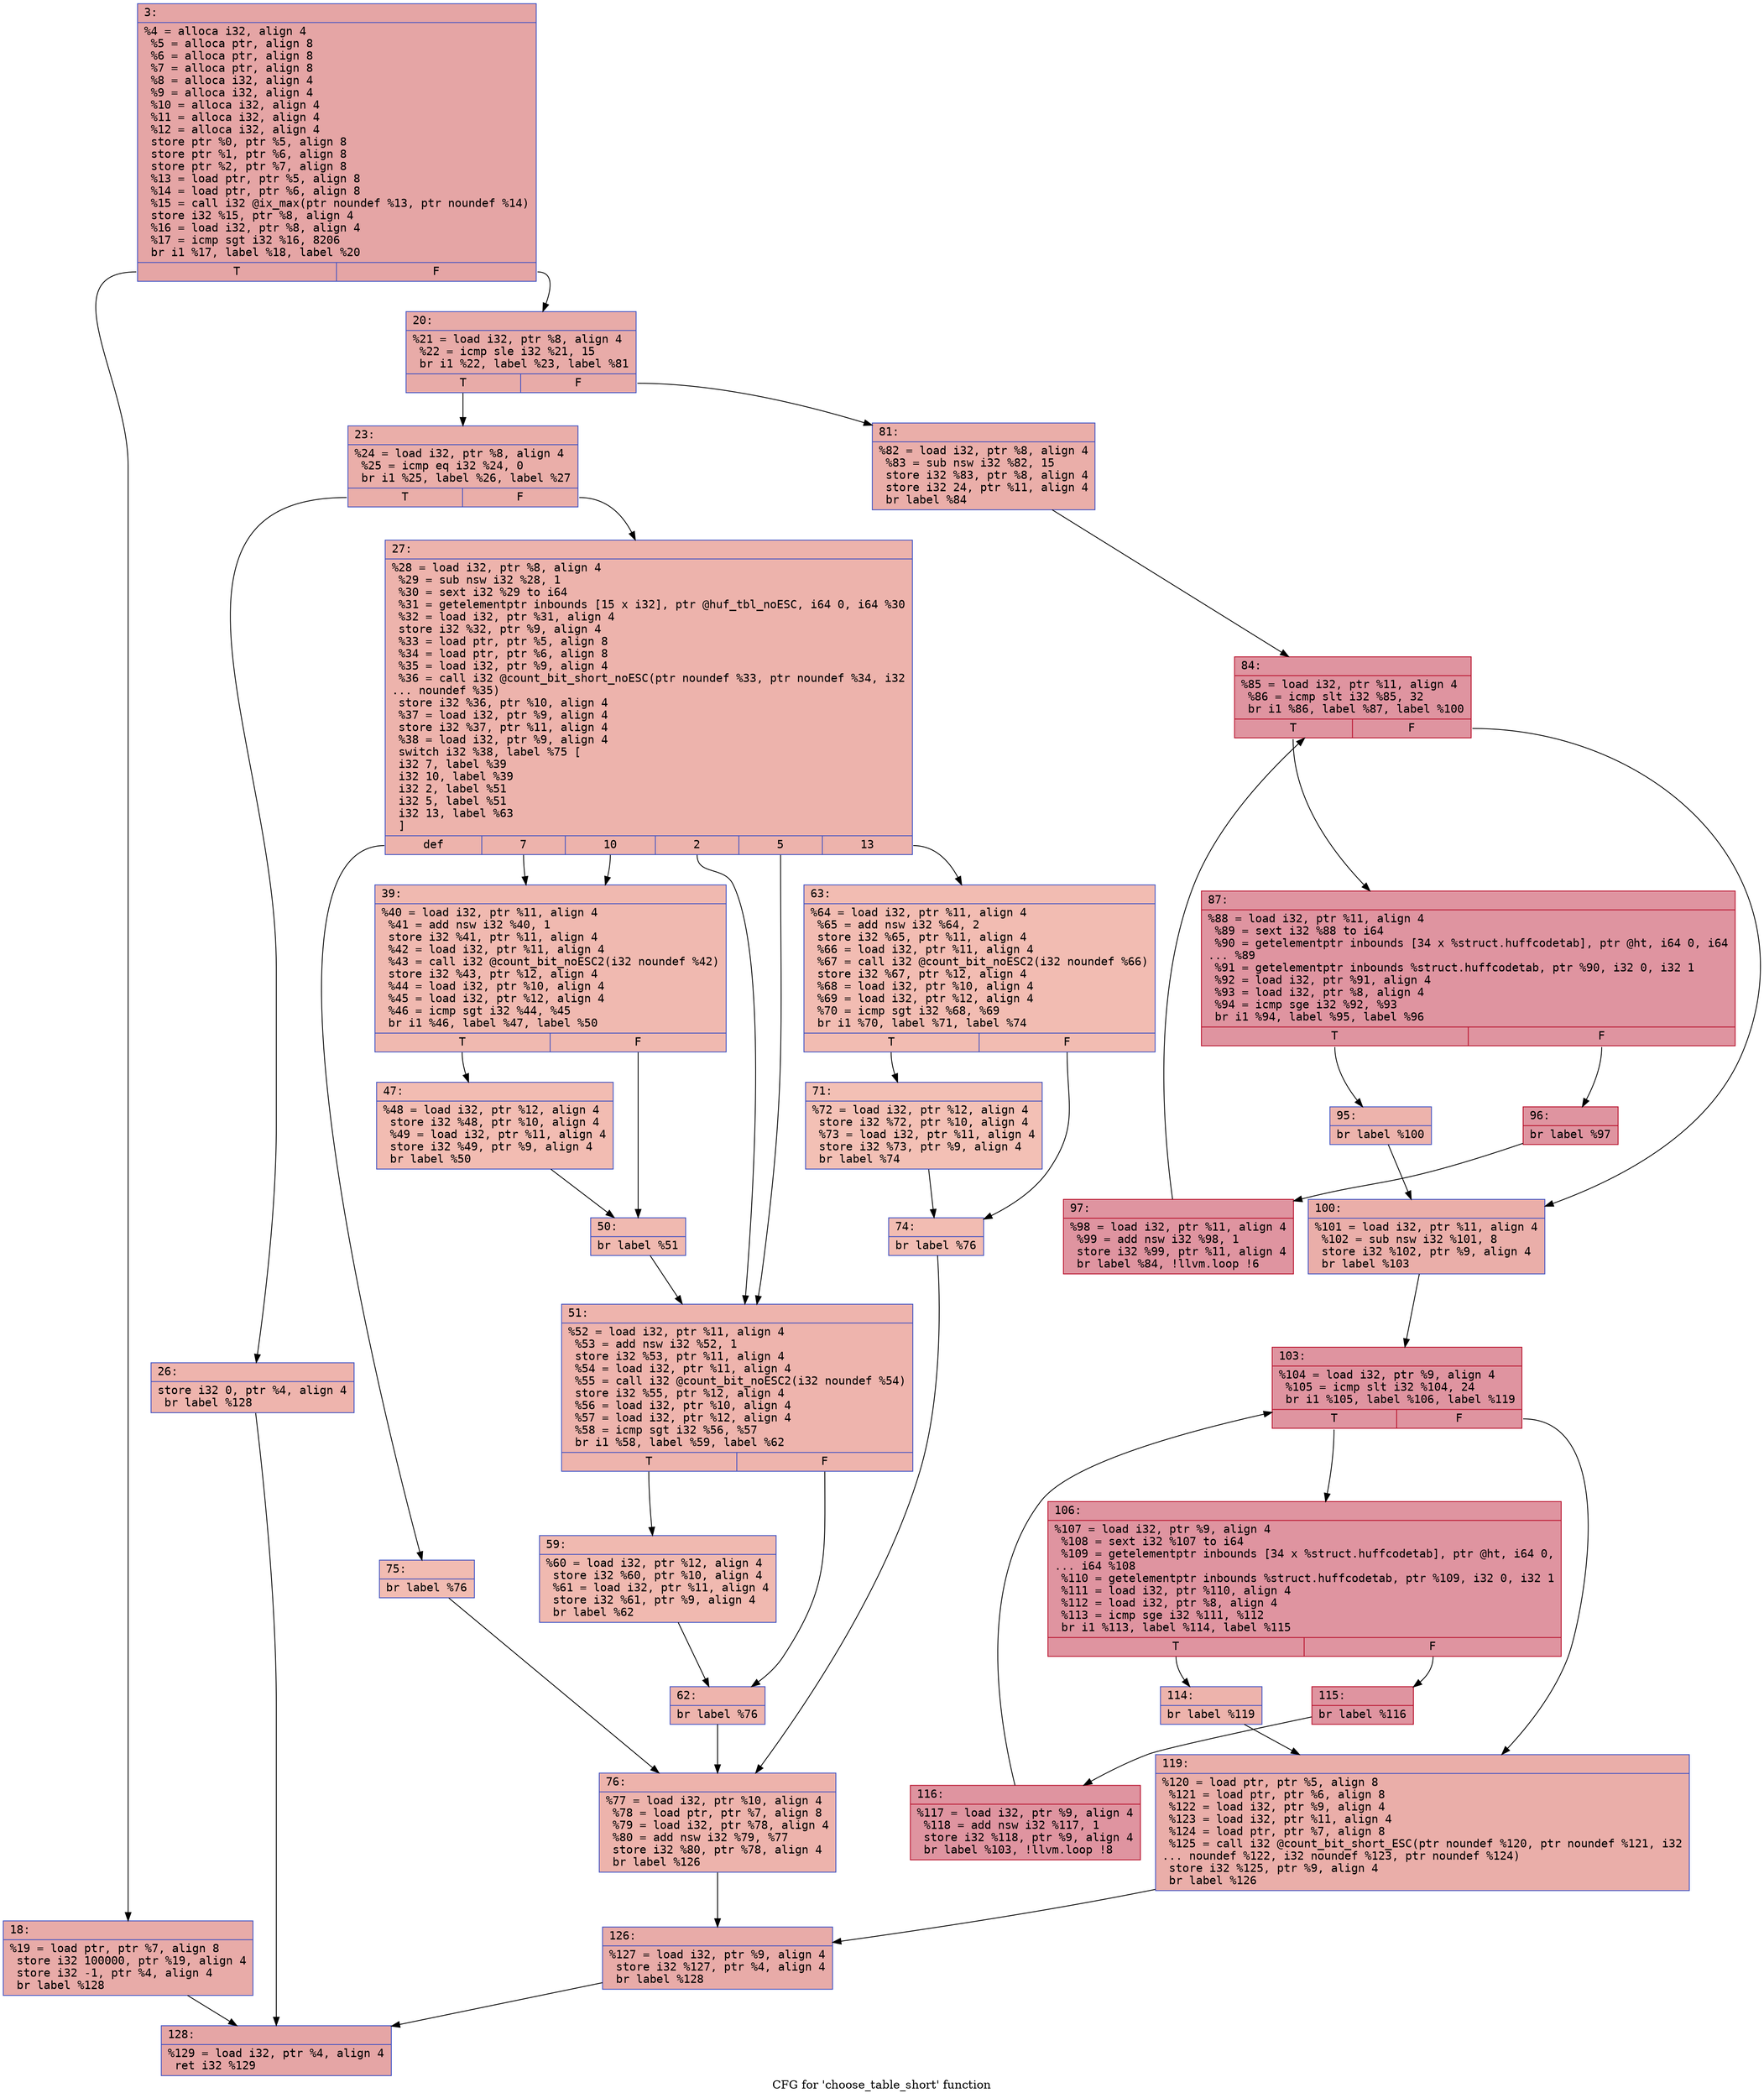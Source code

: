 digraph "CFG for 'choose_table_short' function" {
	label="CFG for 'choose_table_short' function";

	Node0x60000224a530 [shape=record,color="#3d50c3ff", style=filled, fillcolor="#c5333470" fontname="Courier",label="{3:\l|  %4 = alloca i32, align 4\l  %5 = alloca ptr, align 8\l  %6 = alloca ptr, align 8\l  %7 = alloca ptr, align 8\l  %8 = alloca i32, align 4\l  %9 = alloca i32, align 4\l  %10 = alloca i32, align 4\l  %11 = alloca i32, align 4\l  %12 = alloca i32, align 4\l  store ptr %0, ptr %5, align 8\l  store ptr %1, ptr %6, align 8\l  store ptr %2, ptr %7, align 8\l  %13 = load ptr, ptr %5, align 8\l  %14 = load ptr, ptr %6, align 8\l  %15 = call i32 @ix_max(ptr noundef %13, ptr noundef %14)\l  store i32 %15, ptr %8, align 4\l  %16 = load i32, ptr %8, align 4\l  %17 = icmp sgt i32 %16, 8206\l  br i1 %17, label %18, label %20\l|{<s0>T|<s1>F}}"];
	Node0x60000224a530:s0 -> Node0x60000224a580[tooltip="3 -> 18\nProbability 50.00%" ];
	Node0x60000224a530:s1 -> Node0x60000224a5d0[tooltip="3 -> 20\nProbability 50.00%" ];
	Node0x60000224a580 [shape=record,color="#3d50c3ff", style=filled, fillcolor="#cc403a70" fontname="Courier",label="{18:\l|  %19 = load ptr, ptr %7, align 8\l  store i32 100000, ptr %19, align 4\l  store i32 -1, ptr %4, align 4\l  br label %128\l}"];
	Node0x60000224a580 -> Node0x60000224aee0[tooltip="18 -> 128\nProbability 100.00%" ];
	Node0x60000224a5d0 [shape=record,color="#3d50c3ff", style=filled, fillcolor="#cc403a70" fontname="Courier",label="{20:\l|  %21 = load i32, ptr %8, align 4\l  %22 = icmp sle i32 %21, 15\l  br i1 %22, label %23, label %81\l|{<s0>T|<s1>F}}"];
	Node0x60000224a5d0:s0 -> Node0x60000224a620[tooltip="20 -> 23\nProbability 50.00%" ];
	Node0x60000224a5d0:s1 -> Node0x60000224aa80[tooltip="20 -> 81\nProbability 50.00%" ];
	Node0x60000224a620 [shape=record,color="#3d50c3ff", style=filled, fillcolor="#d0473d70" fontname="Courier",label="{23:\l|  %24 = load i32, ptr %8, align 4\l  %25 = icmp eq i32 %24, 0\l  br i1 %25, label %26, label %27\l|{<s0>T|<s1>F}}"];
	Node0x60000224a620:s0 -> Node0x60000224a670[tooltip="23 -> 26\nProbability 37.50%" ];
	Node0x60000224a620:s1 -> Node0x60000224a6c0[tooltip="23 -> 27\nProbability 62.50%" ];
	Node0x60000224a670 [shape=record,color="#3d50c3ff", style=filled, fillcolor="#d8564670" fontname="Courier",label="{26:\l|  store i32 0, ptr %4, align 4\l  br label %128\l}"];
	Node0x60000224a670 -> Node0x60000224aee0[tooltip="26 -> 128\nProbability 100.00%" ];
	Node0x60000224a6c0 [shape=record,color="#3d50c3ff", style=filled, fillcolor="#d6524470" fontname="Courier",label="{27:\l|  %28 = load i32, ptr %8, align 4\l  %29 = sub nsw i32 %28, 1\l  %30 = sext i32 %29 to i64\l  %31 = getelementptr inbounds [15 x i32], ptr @huf_tbl_noESC, i64 0, i64 %30\l  %32 = load i32, ptr %31, align 4\l  store i32 %32, ptr %9, align 4\l  %33 = load ptr, ptr %5, align 8\l  %34 = load ptr, ptr %6, align 8\l  %35 = load i32, ptr %9, align 4\l  %36 = call i32 @count_bit_short_noESC(ptr noundef %33, ptr noundef %34, i32\l... noundef %35)\l  store i32 %36, ptr %10, align 4\l  %37 = load i32, ptr %9, align 4\l  store i32 %37, ptr %11, align 4\l  %38 = load i32, ptr %9, align 4\l  switch i32 %38, label %75 [\l    i32 7, label %39\l    i32 10, label %39\l    i32 2, label %51\l    i32 5, label %51\l    i32 13, label %63\l  ]\l|{<s0>def|<s1>7|<s2>10|<s3>2|<s4>5|<s5>13}}"];
	Node0x60000224a6c0:s0 -> Node0x60000224a9e0[tooltip="27 -> 75\nProbability 16.67%" ];
	Node0x60000224a6c0:s1 -> Node0x60000224a710[tooltip="27 -> 39\nProbability 33.33%" ];
	Node0x60000224a6c0:s2 -> Node0x60000224a710[tooltip="27 -> 39\nProbability 33.33%" ];
	Node0x60000224a6c0:s3 -> Node0x60000224a800[tooltip="27 -> 51\nProbability 33.33%" ];
	Node0x60000224a6c0:s4 -> Node0x60000224a800[tooltip="27 -> 51\nProbability 33.33%" ];
	Node0x60000224a6c0:s5 -> Node0x60000224a8f0[tooltip="27 -> 63\nProbability 16.67%" ];
	Node0x60000224a710 [shape=record,color="#3d50c3ff", style=filled, fillcolor="#de614d70" fontname="Courier",label="{39:\l|  %40 = load i32, ptr %11, align 4\l  %41 = add nsw i32 %40, 1\l  store i32 %41, ptr %11, align 4\l  %42 = load i32, ptr %11, align 4\l  %43 = call i32 @count_bit_noESC2(i32 noundef %42)\l  store i32 %43, ptr %12, align 4\l  %44 = load i32, ptr %10, align 4\l  %45 = load i32, ptr %12, align 4\l  %46 = icmp sgt i32 %44, %45\l  br i1 %46, label %47, label %50\l|{<s0>T|<s1>F}}"];
	Node0x60000224a710:s0 -> Node0x60000224a760[tooltip="39 -> 47\nProbability 50.00%" ];
	Node0x60000224a710:s1 -> Node0x60000224a7b0[tooltip="39 -> 50\nProbability 50.00%" ];
	Node0x60000224a760 [shape=record,color="#3d50c3ff", style=filled, fillcolor="#e1675170" fontname="Courier",label="{47:\l|  %48 = load i32, ptr %12, align 4\l  store i32 %48, ptr %10, align 4\l  %49 = load i32, ptr %11, align 4\l  store i32 %49, ptr %9, align 4\l  br label %50\l}"];
	Node0x60000224a760 -> Node0x60000224a7b0[tooltip="47 -> 50\nProbability 100.00%" ];
	Node0x60000224a7b0 [shape=record,color="#3d50c3ff", style=filled, fillcolor="#de614d70" fontname="Courier",label="{50:\l|  br label %51\l}"];
	Node0x60000224a7b0 -> Node0x60000224a800[tooltip="50 -> 51\nProbability 100.00%" ];
	Node0x60000224a800 [shape=record,color="#3d50c3ff", style=filled, fillcolor="#d8564670" fontname="Courier",label="{51:\l|  %52 = load i32, ptr %11, align 4\l  %53 = add nsw i32 %52, 1\l  store i32 %53, ptr %11, align 4\l  %54 = load i32, ptr %11, align 4\l  %55 = call i32 @count_bit_noESC2(i32 noundef %54)\l  store i32 %55, ptr %12, align 4\l  %56 = load i32, ptr %10, align 4\l  %57 = load i32, ptr %12, align 4\l  %58 = icmp sgt i32 %56, %57\l  br i1 %58, label %59, label %62\l|{<s0>T|<s1>F}}"];
	Node0x60000224a800:s0 -> Node0x60000224a850[tooltip="51 -> 59\nProbability 50.00%" ];
	Node0x60000224a800:s1 -> Node0x60000224a8a0[tooltip="51 -> 62\nProbability 50.00%" ];
	Node0x60000224a850 [shape=record,color="#3d50c3ff", style=filled, fillcolor="#de614d70" fontname="Courier",label="{59:\l|  %60 = load i32, ptr %12, align 4\l  store i32 %60, ptr %10, align 4\l  %61 = load i32, ptr %11, align 4\l  store i32 %61, ptr %9, align 4\l  br label %62\l}"];
	Node0x60000224a850 -> Node0x60000224a8a0[tooltip="59 -> 62\nProbability 100.00%" ];
	Node0x60000224a8a0 [shape=record,color="#3d50c3ff", style=filled, fillcolor="#d8564670" fontname="Courier",label="{62:\l|  br label %76\l}"];
	Node0x60000224a8a0 -> Node0x60000224aa30[tooltip="62 -> 76\nProbability 100.00%" ];
	Node0x60000224a8f0 [shape=record,color="#3d50c3ff", style=filled, fillcolor="#e1675170" fontname="Courier",label="{63:\l|  %64 = load i32, ptr %11, align 4\l  %65 = add nsw i32 %64, 2\l  store i32 %65, ptr %11, align 4\l  %66 = load i32, ptr %11, align 4\l  %67 = call i32 @count_bit_noESC2(i32 noundef %66)\l  store i32 %67, ptr %12, align 4\l  %68 = load i32, ptr %10, align 4\l  %69 = load i32, ptr %12, align 4\l  %70 = icmp sgt i32 %68, %69\l  br i1 %70, label %71, label %74\l|{<s0>T|<s1>F}}"];
	Node0x60000224a8f0:s0 -> Node0x60000224a940[tooltip="63 -> 71\nProbability 50.00%" ];
	Node0x60000224a8f0:s1 -> Node0x60000224a990[tooltip="63 -> 74\nProbability 50.00%" ];
	Node0x60000224a940 [shape=record,color="#3d50c3ff", style=filled, fillcolor="#e5705870" fontname="Courier",label="{71:\l|  %72 = load i32, ptr %12, align 4\l  store i32 %72, ptr %10, align 4\l  %73 = load i32, ptr %11, align 4\l  store i32 %73, ptr %9, align 4\l  br label %74\l}"];
	Node0x60000224a940 -> Node0x60000224a990[tooltip="71 -> 74\nProbability 100.00%" ];
	Node0x60000224a990 [shape=record,color="#3d50c3ff", style=filled, fillcolor="#e1675170" fontname="Courier",label="{74:\l|  br label %76\l}"];
	Node0x60000224a990 -> Node0x60000224aa30[tooltip="74 -> 76\nProbability 100.00%" ];
	Node0x60000224a9e0 [shape=record,color="#3d50c3ff", style=filled, fillcolor="#e1675170" fontname="Courier",label="{75:\l|  br label %76\l}"];
	Node0x60000224a9e0 -> Node0x60000224aa30[tooltip="75 -> 76\nProbability 100.00%" ];
	Node0x60000224aa30 [shape=record,color="#3d50c3ff", style=filled, fillcolor="#d6524470" fontname="Courier",label="{76:\l|  %77 = load i32, ptr %10, align 4\l  %78 = load ptr, ptr %7, align 8\l  %79 = load i32, ptr %78, align 4\l  %80 = add nsw i32 %79, %77\l  store i32 %80, ptr %78, align 4\l  br label %126\l}"];
	Node0x60000224aa30 -> Node0x60000224ae90[tooltip="76 -> 126\nProbability 100.00%" ];
	Node0x60000224aa80 [shape=record,color="#3d50c3ff", style=filled, fillcolor="#d0473d70" fontname="Courier",label="{81:\l|  %82 = load i32, ptr %8, align 4\l  %83 = sub nsw i32 %82, 15\l  store i32 %83, ptr %8, align 4\l  store i32 24, ptr %11, align 4\l  br label %84\l}"];
	Node0x60000224aa80 -> Node0x60000224aad0[tooltip="81 -> 84\nProbability 100.00%" ];
	Node0x60000224aad0 [shape=record,color="#b70d28ff", style=filled, fillcolor="#b70d2870" fontname="Courier",label="{84:\l|  %85 = load i32, ptr %11, align 4\l  %86 = icmp slt i32 %85, 32\l  br i1 %86, label %87, label %100\l|{<s0>T|<s1>F}}"];
	Node0x60000224aad0:s0 -> Node0x60000224ab20[tooltip="84 -> 87\nProbability 96.88%" ];
	Node0x60000224aad0:s1 -> Node0x60000224ac60[tooltip="84 -> 100\nProbability 3.12%" ];
	Node0x60000224ab20 [shape=record,color="#b70d28ff", style=filled, fillcolor="#b70d2870" fontname="Courier",label="{87:\l|  %88 = load i32, ptr %11, align 4\l  %89 = sext i32 %88 to i64\l  %90 = getelementptr inbounds [34 x %struct.huffcodetab], ptr @ht, i64 0, i64\l... %89\l  %91 = getelementptr inbounds %struct.huffcodetab, ptr %90, i32 0, i32 1\l  %92 = load i32, ptr %91, align 4\l  %93 = load i32, ptr %8, align 4\l  %94 = icmp sge i32 %92, %93\l  br i1 %94, label %95, label %96\l|{<s0>T|<s1>F}}"];
	Node0x60000224ab20:s0 -> Node0x60000224ab70[tooltip="87 -> 95\nProbability 3.12%" ];
	Node0x60000224ab20:s1 -> Node0x60000224abc0[tooltip="87 -> 96\nProbability 96.88%" ];
	Node0x60000224ab70 [shape=record,color="#3d50c3ff", style=filled, fillcolor="#d6524470" fontname="Courier",label="{95:\l|  br label %100\l}"];
	Node0x60000224ab70 -> Node0x60000224ac60[tooltip="95 -> 100\nProbability 100.00%" ];
	Node0x60000224abc0 [shape=record,color="#b70d28ff", style=filled, fillcolor="#b70d2870" fontname="Courier",label="{96:\l|  br label %97\l}"];
	Node0x60000224abc0 -> Node0x60000224ac10[tooltip="96 -> 97\nProbability 100.00%" ];
	Node0x60000224ac10 [shape=record,color="#b70d28ff", style=filled, fillcolor="#b70d2870" fontname="Courier",label="{97:\l|  %98 = load i32, ptr %11, align 4\l  %99 = add nsw i32 %98, 1\l  store i32 %99, ptr %11, align 4\l  br label %84, !llvm.loop !6\l}"];
	Node0x60000224ac10 -> Node0x60000224aad0[tooltip="97 -> 84\nProbability 100.00%" ];
	Node0x60000224ac60 [shape=record,color="#3d50c3ff", style=filled, fillcolor="#d0473d70" fontname="Courier",label="{100:\l|  %101 = load i32, ptr %11, align 4\l  %102 = sub nsw i32 %101, 8\l  store i32 %102, ptr %9, align 4\l  br label %103\l}"];
	Node0x60000224ac60 -> Node0x60000224acb0[tooltip="100 -> 103\nProbability 100.00%" ];
	Node0x60000224acb0 [shape=record,color="#b70d28ff", style=filled, fillcolor="#b70d2870" fontname="Courier",label="{103:\l|  %104 = load i32, ptr %9, align 4\l  %105 = icmp slt i32 %104, 24\l  br i1 %105, label %106, label %119\l|{<s0>T|<s1>F}}"];
	Node0x60000224acb0:s0 -> Node0x60000224ad00[tooltip="103 -> 106\nProbability 96.88%" ];
	Node0x60000224acb0:s1 -> Node0x60000224ae40[tooltip="103 -> 119\nProbability 3.12%" ];
	Node0x60000224ad00 [shape=record,color="#b70d28ff", style=filled, fillcolor="#b70d2870" fontname="Courier",label="{106:\l|  %107 = load i32, ptr %9, align 4\l  %108 = sext i32 %107 to i64\l  %109 = getelementptr inbounds [34 x %struct.huffcodetab], ptr @ht, i64 0,\l... i64 %108\l  %110 = getelementptr inbounds %struct.huffcodetab, ptr %109, i32 0, i32 1\l  %111 = load i32, ptr %110, align 4\l  %112 = load i32, ptr %8, align 4\l  %113 = icmp sge i32 %111, %112\l  br i1 %113, label %114, label %115\l|{<s0>T|<s1>F}}"];
	Node0x60000224ad00:s0 -> Node0x60000224ad50[tooltip="106 -> 114\nProbability 3.12%" ];
	Node0x60000224ad00:s1 -> Node0x60000224ada0[tooltip="106 -> 115\nProbability 96.88%" ];
	Node0x60000224ad50 [shape=record,color="#3d50c3ff", style=filled, fillcolor="#d6524470" fontname="Courier",label="{114:\l|  br label %119\l}"];
	Node0x60000224ad50 -> Node0x60000224ae40[tooltip="114 -> 119\nProbability 100.00%" ];
	Node0x60000224ada0 [shape=record,color="#b70d28ff", style=filled, fillcolor="#b70d2870" fontname="Courier",label="{115:\l|  br label %116\l}"];
	Node0x60000224ada0 -> Node0x60000224adf0[tooltip="115 -> 116\nProbability 100.00%" ];
	Node0x60000224adf0 [shape=record,color="#b70d28ff", style=filled, fillcolor="#b70d2870" fontname="Courier",label="{116:\l|  %117 = load i32, ptr %9, align 4\l  %118 = add nsw i32 %117, 1\l  store i32 %118, ptr %9, align 4\l  br label %103, !llvm.loop !8\l}"];
	Node0x60000224adf0 -> Node0x60000224acb0[tooltip="116 -> 103\nProbability 100.00%" ];
	Node0x60000224ae40 [shape=record,color="#3d50c3ff", style=filled, fillcolor="#d0473d70" fontname="Courier",label="{119:\l|  %120 = load ptr, ptr %5, align 8\l  %121 = load ptr, ptr %6, align 8\l  %122 = load i32, ptr %9, align 4\l  %123 = load i32, ptr %11, align 4\l  %124 = load ptr, ptr %7, align 8\l  %125 = call i32 @count_bit_short_ESC(ptr noundef %120, ptr noundef %121, i32\l... noundef %122, i32 noundef %123, ptr noundef %124)\l  store i32 %125, ptr %9, align 4\l  br label %126\l}"];
	Node0x60000224ae40 -> Node0x60000224ae90[tooltip="119 -> 126\nProbability 100.00%" ];
	Node0x60000224ae90 [shape=record,color="#3d50c3ff", style=filled, fillcolor="#cc403a70" fontname="Courier",label="{126:\l|  %127 = load i32, ptr %9, align 4\l  store i32 %127, ptr %4, align 4\l  br label %128\l}"];
	Node0x60000224ae90 -> Node0x60000224aee0[tooltip="126 -> 128\nProbability 100.00%" ];
	Node0x60000224aee0 [shape=record,color="#3d50c3ff", style=filled, fillcolor="#c5333470" fontname="Courier",label="{128:\l|  %129 = load i32, ptr %4, align 4\l  ret i32 %129\l}"];
}
